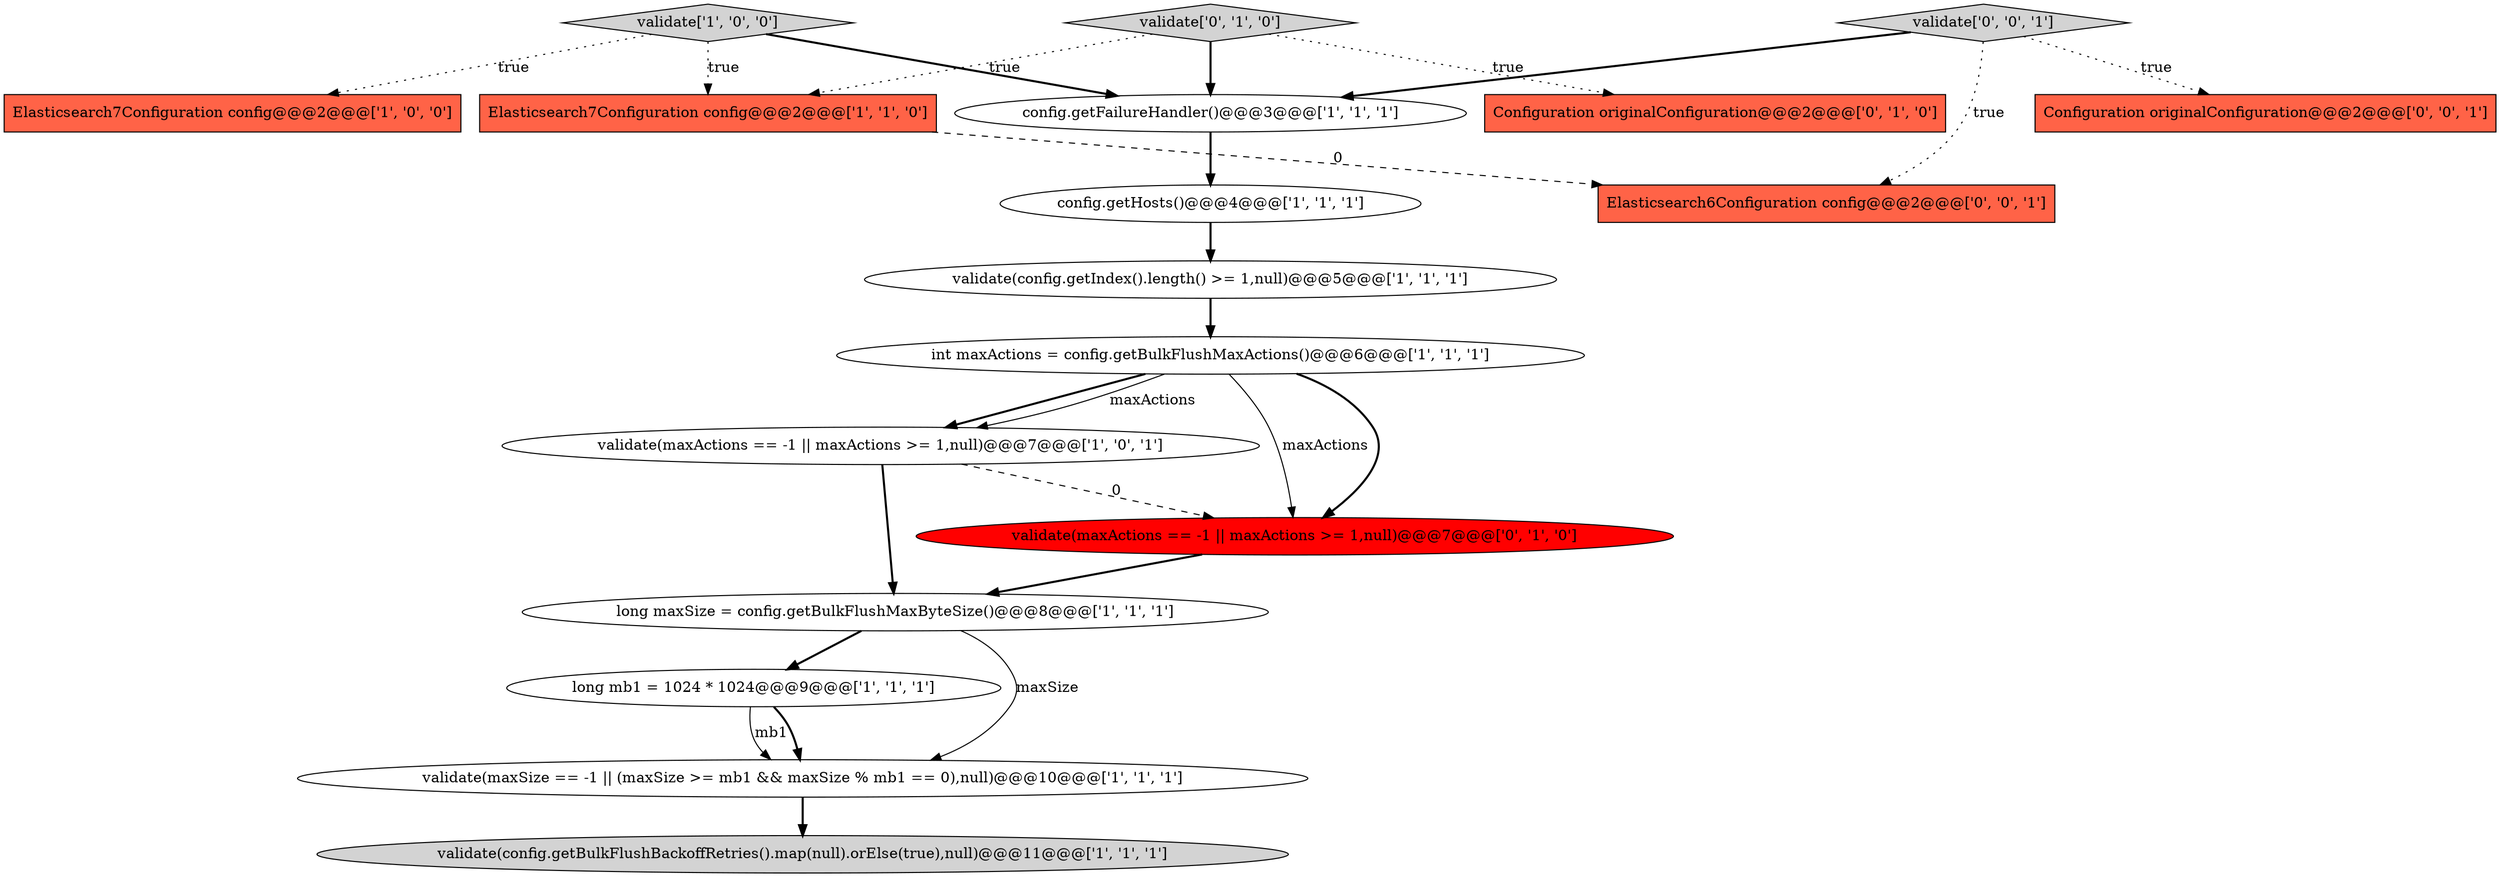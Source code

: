 digraph {
2 [style = filled, label = "long mb1 = 1024 * 1024@@@9@@@['1', '1', '1']", fillcolor = white, shape = ellipse image = "AAA0AAABBB1BBB"];
6 [style = filled, label = "validate['1', '0', '0']", fillcolor = lightgray, shape = diamond image = "AAA0AAABBB1BBB"];
12 [style = filled, label = "validate(maxActions == -1 || maxActions >= 1,null)@@@7@@@['0', '1', '0']", fillcolor = red, shape = ellipse image = "AAA1AAABBB2BBB"];
16 [style = filled, label = "Configuration originalConfiguration@@@2@@@['0', '0', '1']", fillcolor = tomato, shape = box image = "AAA0AAABBB3BBB"];
3 [style = filled, label = "validate(config.getIndex().length() >= 1,null)@@@5@@@['1', '1', '1']", fillcolor = white, shape = ellipse image = "AAA0AAABBB1BBB"];
11 [style = filled, label = "config.getFailureHandler()@@@3@@@['1', '1', '1']", fillcolor = white, shape = ellipse image = "AAA0AAABBB1BBB"];
14 [style = filled, label = "validate['0', '1', '0']", fillcolor = lightgray, shape = diamond image = "AAA0AAABBB2BBB"];
9 [style = filled, label = "Elasticsearch7Configuration config@@@2@@@['1', '1', '0']", fillcolor = tomato, shape = box image = "AAA0AAABBB1BBB"];
7 [style = filled, label = "validate(maxActions == -1 || maxActions >= 1,null)@@@7@@@['1', '0', '1']", fillcolor = white, shape = ellipse image = "AAA0AAABBB1BBB"];
15 [style = filled, label = "validate['0', '0', '1']", fillcolor = lightgray, shape = diamond image = "AAA0AAABBB3BBB"];
17 [style = filled, label = "Elasticsearch6Configuration config@@@2@@@['0', '0', '1']", fillcolor = tomato, shape = box image = "AAA0AAABBB3BBB"];
4 [style = filled, label = "Elasticsearch7Configuration config@@@2@@@['1', '0', '0']", fillcolor = tomato, shape = box image = "AAA0AAABBB1BBB"];
8 [style = filled, label = "long maxSize = config.getBulkFlushMaxByteSize()@@@8@@@['1', '1', '1']", fillcolor = white, shape = ellipse image = "AAA0AAABBB1BBB"];
10 [style = filled, label = "validate(config.getBulkFlushBackoffRetries().map(null).orElse(true),null)@@@11@@@['1', '1', '1']", fillcolor = lightgray, shape = ellipse image = "AAA0AAABBB1BBB"];
0 [style = filled, label = "config.getHosts()@@@4@@@['1', '1', '1']", fillcolor = white, shape = ellipse image = "AAA0AAABBB1BBB"];
13 [style = filled, label = "Configuration originalConfiguration@@@2@@@['0', '1', '0']", fillcolor = tomato, shape = box image = "AAA0AAABBB2BBB"];
5 [style = filled, label = "validate(maxSize == -1 || (maxSize >= mb1 && maxSize % mb1 == 0),null)@@@10@@@['1', '1', '1']", fillcolor = white, shape = ellipse image = "AAA0AAABBB1BBB"];
1 [style = filled, label = "int maxActions = config.getBulkFlushMaxActions()@@@6@@@['1', '1', '1']", fillcolor = white, shape = ellipse image = "AAA0AAABBB1BBB"];
0->3 [style = bold, label=""];
5->10 [style = bold, label=""];
3->1 [style = bold, label=""];
8->5 [style = solid, label="maxSize"];
15->16 [style = dotted, label="true"];
7->8 [style = bold, label=""];
1->7 [style = bold, label=""];
14->13 [style = dotted, label="true"];
15->17 [style = dotted, label="true"];
11->0 [style = bold, label=""];
15->11 [style = bold, label=""];
2->5 [style = solid, label="mb1"];
8->2 [style = bold, label=""];
1->12 [style = solid, label="maxActions"];
6->4 [style = dotted, label="true"];
6->9 [style = dotted, label="true"];
12->8 [style = bold, label=""];
1->7 [style = solid, label="maxActions"];
6->11 [style = bold, label=""];
9->17 [style = dashed, label="0"];
1->12 [style = bold, label=""];
7->12 [style = dashed, label="0"];
14->9 [style = dotted, label="true"];
14->11 [style = bold, label=""];
2->5 [style = bold, label=""];
}
